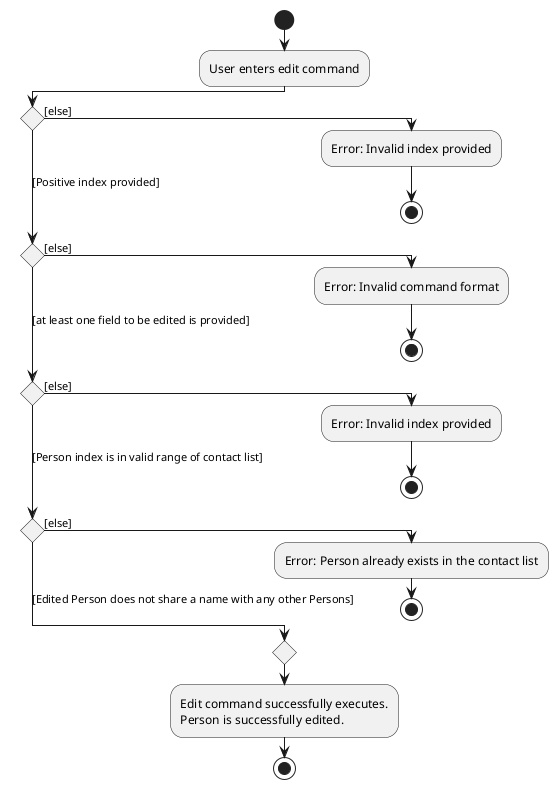 @startuml
!pragma useVerticalIf on
start
:User enters edit command;
if () then ([else])
  :Error: Invalid index provided;
  stop
([Positive index provided]) elseif () then ([else])
  :Error: Invalid command format;
  stop
([at least one field to be edited is provided]) elseif () then ([else])
  :Error: Invalid index provided;
  stop
([Person index is in valid range of contact list])elseif () then ([else])
  :Error: Person already exists in the contact list;
   stop
 else ([Edited Person does not share a name with any other Persons])
endif
  :Edit command successfully executes.
Person is successfully edited.;
stop

@enduml
